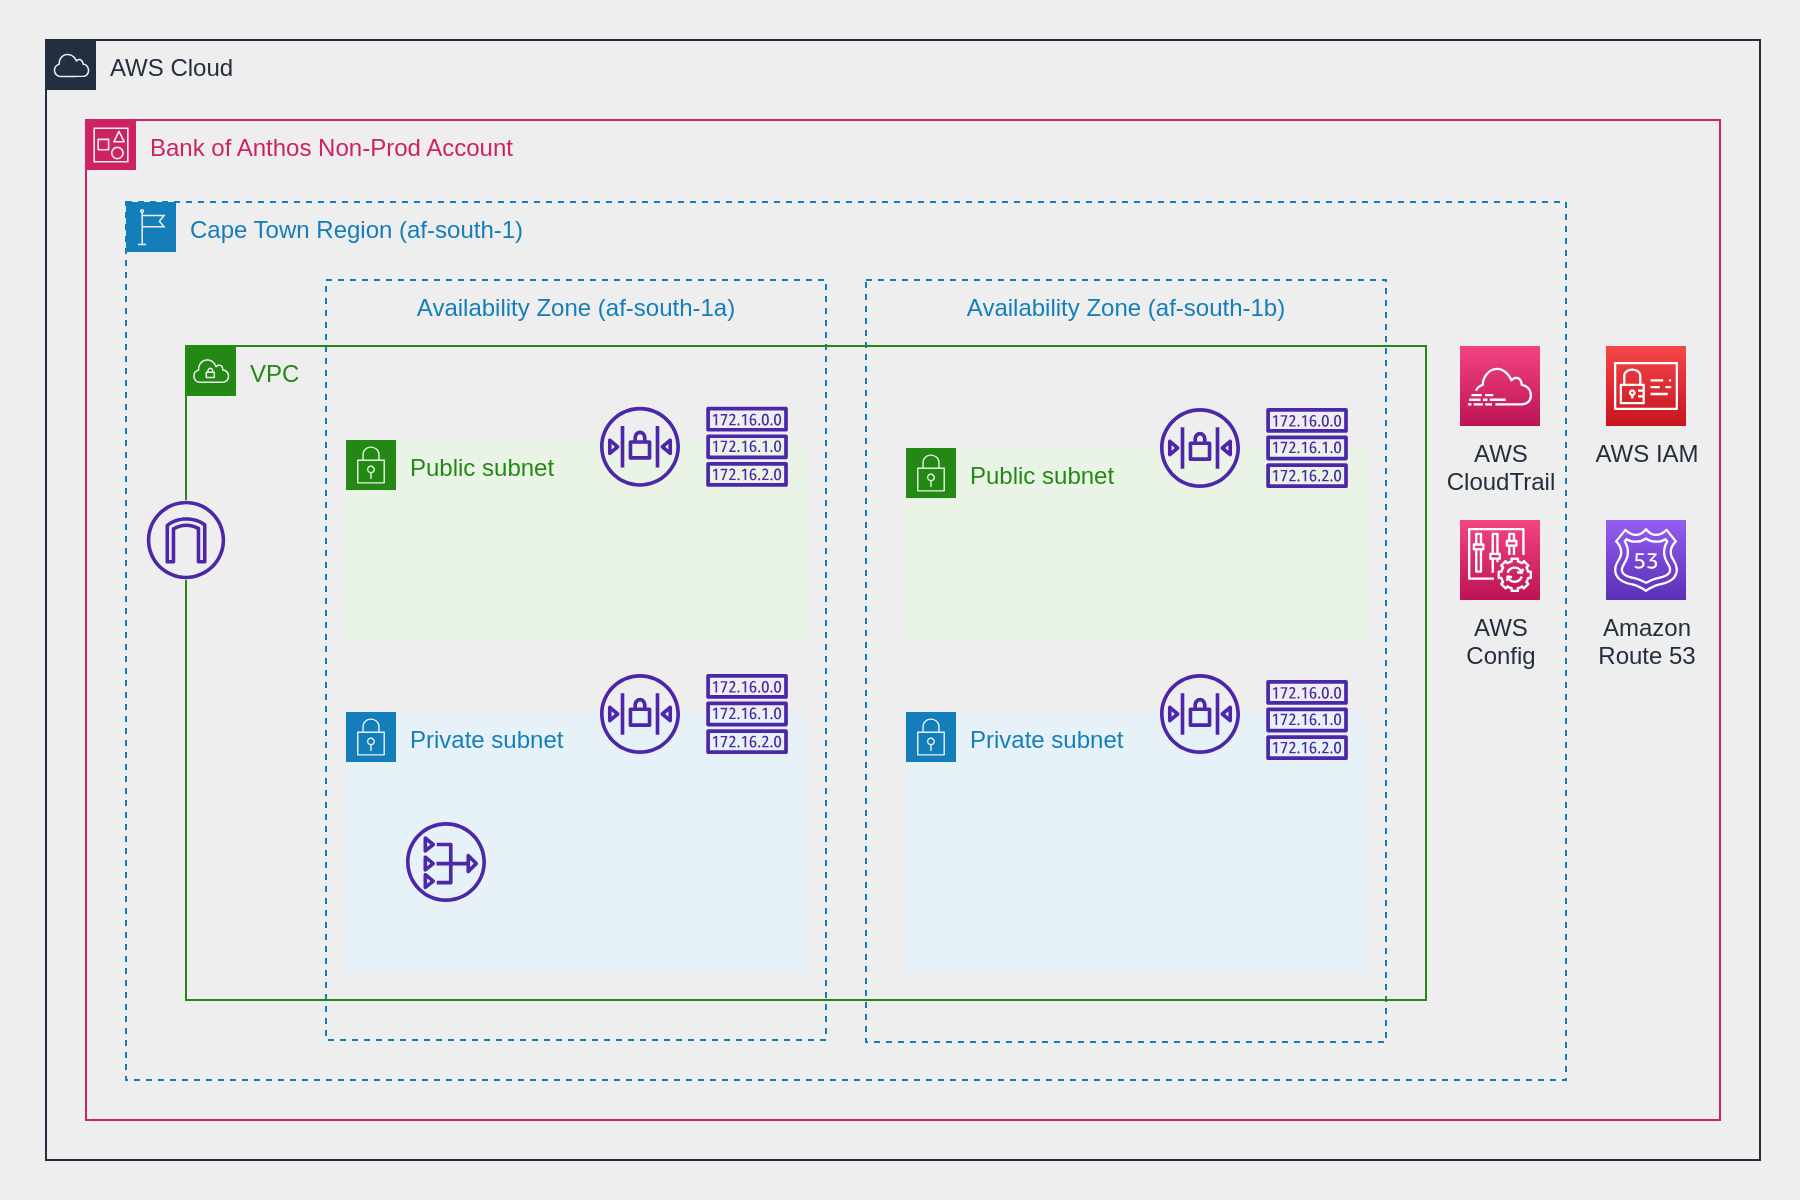 <mxfile version="21.6.1" type="device" pages="3">
  <diagram name="Non-Prod Account" id="fZ3O5TcHnlAwwQ4lPfDV">
    <mxGraphModel dx="1242" dy="907" grid="1" gridSize="10" guides="1" tooltips="1" connect="1" arrows="1" fold="1" page="1" pageScale="1" pageWidth="1169" pageHeight="827" math="0" shadow="0">
      <root>
        <mxCell id="jB_OIV57lLYhLhtx5jh7-0" />
        <mxCell id="jB_OIV57lLYhLhtx5jh7-1" parent="jB_OIV57lLYhLhtx5jh7-0" />
        <mxCell id="kC3iKhBVys4t_c_LGfjj-39" value="" style="rounded=0;whiteSpace=wrap;html=1;strokeColor=none;fillColor=#EEEEEE;" parent="jB_OIV57lLYhLhtx5jh7-1" vertex="1">
          <mxGeometry x="20" y="20" width="900" height="600" as="geometry" />
        </mxCell>
        <mxCell id="THXiZHAvxOuUTFz_5GnQ-21" value="AWS Cloud" style="points=[[0,0],[0.25,0],[0.5,0],[0.75,0],[1,0],[1,0.25],[1,0.5],[1,0.75],[1,1],[0.75,1],[0.5,1],[0.25,1],[0,1],[0,0.75],[0,0.5],[0,0.25]];outlineConnect=0;gradientColor=none;html=1;whiteSpace=wrap;fontSize=12;fontStyle=0;shape=mxgraph.aws4.group;grIcon=mxgraph.aws4.group_aws_cloud;strokeColor=#232F3E;fillColor=none;verticalAlign=top;align=left;spacingLeft=30;fontColor=#232F3E;dashed=0;movable=1;resizable=1;rotatable=1;deletable=1;editable=1;locked=0;connectable=1;" parent="jB_OIV57lLYhLhtx5jh7-1" vertex="1">
          <mxGeometry x="43" y="40" width="857" height="560" as="geometry" />
        </mxCell>
        <mxCell id="kC3iKhBVys4t_c_LGfjj-5" value="Availability Zone (af-south-1a)" style="fillColor=none;strokeColor=#147EBA;dashed=1;verticalAlign=top;fontStyle=0;fontColor=#147EBA;whiteSpace=wrap;html=1;" parent="jB_OIV57lLYhLhtx5jh7-1" vertex="1">
          <mxGeometry x="183" y="160" width="250" height="380" as="geometry" />
        </mxCell>
        <mxCell id="bnTx9KC4vsO1G7e-DuIT-2" value="Bank of Anthos Non-Prod Account" style="points=[[0,0],[0.25,0],[0.5,0],[0.75,0],[1,0],[1,0.25],[1,0.5],[1,0.75],[1,1],[0.75,1],[0.5,1],[0.25,1],[0,1],[0,0.75],[0,0.5],[0,0.25]];outlineConnect=0;gradientColor=none;html=1;whiteSpace=wrap;fontSize=12;fontStyle=0;container=1;pointerEvents=0;collapsible=0;recursiveResize=0;shape=mxgraph.aws4.group;grIcon=mxgraph.aws4.group_account;strokeColor=#CD2264;fillColor=none;verticalAlign=top;align=left;spacingLeft=30;fontColor=#CD2264;dashed=0;" parent="jB_OIV57lLYhLhtx5jh7-1" vertex="1">
          <mxGeometry x="63" y="80" width="817" height="500" as="geometry" />
        </mxCell>
        <mxCell id="kC3iKhBVys4t_c_LGfjj-0" value="Cape Town Region (af-south-1)" style="points=[[0,0],[0.25,0],[0.5,0],[0.75,0],[1,0],[1,0.25],[1,0.5],[1,0.75],[1,1],[0.75,1],[0.5,1],[0.25,1],[0,1],[0,0.75],[0,0.5],[0,0.25]];outlineConnect=0;gradientColor=none;html=1;whiteSpace=wrap;fontSize=12;fontStyle=0;container=1;pointerEvents=0;collapsible=0;recursiveResize=0;shape=mxgraph.aws4.group;grIcon=mxgraph.aws4.group_region;strokeColor=#147EBA;fillColor=none;verticalAlign=top;align=left;spacingLeft=30;fontColor=#147EBA;dashed=1;" parent="bnTx9KC4vsO1G7e-DuIT-2" vertex="1">
          <mxGeometry x="20" y="41" width="720" height="439" as="geometry" />
        </mxCell>
        <mxCell id="kC3iKhBVys4t_c_LGfjj-7" value="Availability Zone (af-south-1b)" style="fillColor=none;strokeColor=#147EBA;dashed=1;verticalAlign=top;fontStyle=0;fontColor=#147EBA;whiteSpace=wrap;html=1;" parent="kC3iKhBVys4t_c_LGfjj-0" vertex="1">
          <mxGeometry x="370" y="39" width="260" height="381" as="geometry" />
        </mxCell>
        <mxCell id="kC3iKhBVys4t_c_LGfjj-15" value="Public subnet" style="points=[[0,0],[0.25,0],[0.5,0],[0.75,0],[1,0],[1,0.25],[1,0.5],[1,0.75],[1,1],[0.75,1],[0.5,1],[0.25,1],[0,1],[0,0.75],[0,0.5],[0,0.25]];outlineConnect=0;gradientColor=none;html=1;whiteSpace=wrap;fontSize=12;fontStyle=0;container=1;pointerEvents=0;collapsible=0;recursiveResize=0;shape=mxgraph.aws4.group;grIcon=mxgraph.aws4.group_security_group;grStroke=0;strokeColor=#248814;fillColor=#E9F3E6;verticalAlign=top;align=left;spacingLeft=30;fontColor=#248814;dashed=0;" parent="kC3iKhBVys4t_c_LGfjj-0" vertex="1">
          <mxGeometry x="390" y="123" width="230" height="97" as="geometry" />
        </mxCell>
        <mxCell id="kC3iKhBVys4t_c_LGfjj-22" value="Private subnet" style="points=[[0,0],[0.25,0],[0.5,0],[0.75,0],[1,0],[1,0.25],[1,0.5],[1,0.75],[1,1],[0.75,1],[0.5,1],[0.25,1],[0,1],[0,0.75],[0,0.5],[0,0.25]];outlineConnect=0;gradientColor=none;html=1;whiteSpace=wrap;fontSize=12;fontStyle=0;container=1;pointerEvents=0;collapsible=0;recursiveResize=0;shape=mxgraph.aws4.group;grIcon=mxgraph.aws4.group_security_group;grStroke=0;strokeColor=#147EBA;fillColor=#E6F2F8;verticalAlign=top;align=left;spacingLeft=30;fontColor=#147EBA;dashed=0;" parent="kC3iKhBVys4t_c_LGfjj-0" vertex="1">
          <mxGeometry x="390" y="255" width="230" height="130" as="geometry" />
        </mxCell>
        <mxCell id="kC3iKhBVys4t_c_LGfjj-34" value="" style="sketch=0;outlineConnect=0;fontColor=#232F3E;gradientColor=none;fillColor=#4D27AA;strokeColor=none;dashed=0;verticalLabelPosition=bottom;verticalAlign=top;align=center;html=1;fontSize=12;fontStyle=0;aspect=fixed;pointerEvents=1;shape=mxgraph.aws4.route_table;" parent="kC3iKhBVys4t_c_LGfjj-0" vertex="1">
          <mxGeometry x="570" y="239" width="41.05" height="40" as="geometry" />
        </mxCell>
        <mxCell id="kC3iKhBVys4t_c_LGfjj-35" value="" style="sketch=0;outlineConnect=0;fontColor=#232F3E;gradientColor=none;fillColor=#4D27AA;strokeColor=none;dashed=0;verticalLabelPosition=bottom;verticalAlign=top;align=center;html=1;fontSize=12;fontStyle=0;aspect=fixed;pointerEvents=1;shape=mxgraph.aws4.route_table;" parent="kC3iKhBVys4t_c_LGfjj-0" vertex="1">
          <mxGeometry x="570" y="103" width="41.05" height="40" as="geometry" />
        </mxCell>
        <mxCell id="kC3iKhBVys4t_c_LGfjj-44" value="" style="sketch=0;outlineConnect=0;fontColor=#232F3E;gradientColor=none;fillColor=#4D27AA;strokeColor=none;dashed=0;verticalLabelPosition=bottom;verticalAlign=top;align=center;html=1;fontSize=12;fontStyle=0;aspect=fixed;pointerEvents=1;shape=mxgraph.aws4.network_access_control_list;" parent="kC3iKhBVys4t_c_LGfjj-0" vertex="1">
          <mxGeometry x="517" y="103" width="40" height="40" as="geometry" />
        </mxCell>
        <mxCell id="kC3iKhBVys4t_c_LGfjj-49" value="AWS&lt;br&gt;Config" style="sketch=0;points=[[0,0,0],[0.25,0,0],[0.5,0,0],[0.75,0,0],[1,0,0],[0,1,0],[0.25,1,0],[0.5,1,0],[0.75,1,0],[1,1,0],[0,0.25,0],[0,0.5,0],[0,0.75,0],[1,0.25,0],[1,0.5,0],[1,0.75,0]];points=[[0,0,0],[0.25,0,0],[0.5,0,0],[0.75,0,0],[1,0,0],[0,1,0],[0.25,1,0],[0.5,1,0],[0.75,1,0],[1,1,0],[0,0.25,0],[0,0.5,0],[0,0.75,0],[1,0.25,0],[1,0.5,0],[1,0.75,0]];outlineConnect=0;fontColor=#232F3E;gradientColor=#F34482;gradientDirection=north;fillColor=#BC1356;strokeColor=#ffffff;dashed=0;verticalLabelPosition=bottom;verticalAlign=top;align=center;html=1;fontSize=12;fontStyle=0;aspect=fixed;shape=mxgraph.aws4.resourceIcon;resIcon=mxgraph.aws4.config;" parent="kC3iKhBVys4t_c_LGfjj-0" vertex="1">
          <mxGeometry x="667" y="159" width="40" height="40" as="geometry" />
        </mxCell>
        <mxCell id="aaXSWKeGeJtINIliOon--0" value="Amazon&lt;br&gt;Route 53" style="sketch=0;points=[[0,0,0],[0.25,0,0],[0.5,0,0],[0.75,0,0],[1,0,0],[0,1,0],[0.25,1,0],[0.5,1,0],[0.75,1,0],[1,1,0],[0,0.25,0],[0,0.5,0],[0,0.75,0],[1,0.25,0],[1,0.5,0],[1,0.75,0]];outlineConnect=0;fontColor=#232F3E;gradientColor=#945DF2;gradientDirection=north;fillColor=#5A30B5;strokeColor=#ffffff;dashed=0;verticalLabelPosition=bottom;verticalAlign=top;align=center;html=1;fontSize=12;fontStyle=0;aspect=fixed;shape=mxgraph.aws4.resourceIcon;resIcon=mxgraph.aws4.route_53;" parent="bnTx9KC4vsO1G7e-DuIT-2" vertex="1">
          <mxGeometry x="760" y="200" width="40" height="40" as="geometry" />
        </mxCell>
        <mxCell id="kC3iKhBVys4t_c_LGfjj-8" value="Public subnet" style="points=[[0,0],[0.25,0],[0.5,0],[0.75,0],[1,0],[1,0.25],[1,0.5],[1,0.75],[1,1],[0.75,1],[0.5,1],[0.25,1],[0,1],[0,0.75],[0,0.5],[0,0.25]];outlineConnect=0;gradientColor=none;html=1;whiteSpace=wrap;fontSize=12;fontStyle=0;container=1;pointerEvents=0;collapsible=0;recursiveResize=0;shape=mxgraph.aws4.group;grIcon=mxgraph.aws4.group_security_group;grStroke=0;strokeColor=#248814;fillColor=#E9F3E6;verticalAlign=top;align=left;spacingLeft=30;fontColor=#248814;dashed=0;" parent="jB_OIV57lLYhLhtx5jh7-1" vertex="1">
          <mxGeometry x="193" y="240" width="230" height="100" as="geometry" />
        </mxCell>
        <mxCell id="kC3iKhBVys4t_c_LGfjj-9" value="Private subnet" style="points=[[0,0],[0.25,0],[0.5,0],[0.75,0],[1,0],[1,0.25],[1,0.5],[1,0.75],[1,1],[0.75,1],[0.5,1],[0.25,1],[0,1],[0,0.75],[0,0.5],[0,0.25]];outlineConnect=0;gradientColor=none;html=1;whiteSpace=wrap;fontSize=12;fontStyle=0;container=1;pointerEvents=0;collapsible=0;recursiveResize=0;shape=mxgraph.aws4.group;grIcon=mxgraph.aws4.group_security_group;grStroke=0;strokeColor=#147EBA;fillColor=#E6F2F8;verticalAlign=top;align=left;spacingLeft=30;fontColor=#147EBA;dashed=0;" parent="jB_OIV57lLYhLhtx5jh7-1" vertex="1">
          <mxGeometry x="193" y="376" width="230" height="130" as="geometry" />
        </mxCell>
        <mxCell id="kC3iKhBVys4t_c_LGfjj-33" value="" style="sketch=0;outlineConnect=0;fontColor=#232F3E;gradientColor=none;fillColor=#4D27AA;strokeColor=none;dashed=0;verticalLabelPosition=bottom;verticalAlign=top;align=center;html=1;fontSize=12;fontStyle=0;aspect=fixed;pointerEvents=1;shape=mxgraph.aws4.route_table;" parent="kC3iKhBVys4t_c_LGfjj-9" vertex="1">
          <mxGeometry x="180" y="-19" width="41.05" height="40" as="geometry" />
        </mxCell>
        <mxCell id="kC3iKhBVys4t_c_LGfjj-30" value="" style="sketch=0;outlineConnect=0;fontColor=#232F3E;gradientColor=none;fillColor=#4D27AA;strokeColor=none;dashed=0;verticalLabelPosition=bottom;verticalAlign=top;align=center;html=1;fontSize=12;fontStyle=0;aspect=fixed;pointerEvents=1;shape=mxgraph.aws4.route_table;" parent="jB_OIV57lLYhLhtx5jh7-1" vertex="1">
          <mxGeometry x="373" y="223.4" width="41.05" height="40" as="geometry" />
        </mxCell>
        <mxCell id="bnTx9KC4vsO1G7e-DuIT-1" value="&lt;font color=&quot;#248814&quot;&gt;VPC&lt;/font&gt;" style="points=[[0,0],[0.25,0],[0.5,0],[0.75,0],[1,0],[1,0.25],[1,0.5],[1,0.75],[1,1],[0.75,1],[0.5,1],[0.25,1],[0,1],[0,0.75],[0,0.5],[0,0.25]];outlineConnect=0;gradientColor=none;html=1;whiteSpace=wrap;fontSize=12;fontStyle=0;container=0;pointerEvents=0;collapsible=0;recursiveResize=0;shape=mxgraph.aws4.group;grIcon=mxgraph.aws4.group_vpc;strokeColor=#248814;fillColor=none;verticalAlign=top;align=left;spacingLeft=30;fontColor=#AAB7B8;dashed=0;" parent="jB_OIV57lLYhLhtx5jh7-1" vertex="1">
          <mxGeometry x="113" y="193" width="620" height="327" as="geometry" />
        </mxCell>
        <mxCell id="kC3iKhBVys4t_c_LGfjj-37" value="" style="rounded=0;whiteSpace=wrap;html=1;strokeColor=none;fillColor=#EEEEEE;" parent="jB_OIV57lLYhLhtx5jh7-1" vertex="1">
          <mxGeometry x="93.0" y="270" width="40" height="40" as="geometry" />
        </mxCell>
        <mxCell id="kC3iKhBVys4t_c_LGfjj-31" value="" style="sketch=0;outlineConnect=0;fontColor=#232F3E;gradientColor=none;fillColor=#4D27AA;strokeColor=none;dashed=0;verticalLabelPosition=bottom;verticalAlign=top;align=center;html=1;fontSize=12;fontStyle=0;aspect=fixed;pointerEvents=1;shape=mxgraph.aws4.nat_gateway;" parent="jB_OIV57lLYhLhtx5jh7-1" vertex="1">
          <mxGeometry x="223" y="431" width="40" height="40" as="geometry" />
        </mxCell>
        <mxCell id="bnTx9KC4vsO1G7e-DuIT-0" value="" style="outlineConnect=0;fontColor=#232F3E;gradientColor=none;fillColor=#4D27AA;strokeColor=none;dashed=0;verticalLabelPosition=bottom;verticalAlign=top;align=center;html=1;fontSize=12;fontStyle=0;aspect=fixed;pointerEvents=1;shape=mxgraph.aws4.internet_gateway;labelBackgroundColor=#eeeeee;whiteSpace=wrap;shadow=0;" parent="jB_OIV57lLYhLhtx5jh7-1" vertex="1">
          <mxGeometry x="93.395" y="270.395" width="39.21" height="39.21" as="geometry" />
        </mxCell>
        <mxCell id="kC3iKhBVys4t_c_LGfjj-42" value="" style="sketch=0;outlineConnect=0;fontColor=#232F3E;gradientColor=none;fillColor=#4D27AA;strokeColor=none;dashed=0;verticalLabelPosition=bottom;verticalAlign=top;align=center;html=1;fontSize=12;fontStyle=0;aspect=fixed;pointerEvents=1;shape=mxgraph.aws4.network_access_control_list;" parent="jB_OIV57lLYhLhtx5jh7-1" vertex="1">
          <mxGeometry x="320" y="357" width="40" height="40" as="geometry" />
        </mxCell>
        <mxCell id="kC3iKhBVys4t_c_LGfjj-43" value="" style="sketch=0;outlineConnect=0;fontColor=#232F3E;gradientColor=none;fillColor=#4D27AA;strokeColor=none;dashed=0;verticalLabelPosition=bottom;verticalAlign=top;align=center;html=1;fontSize=12;fontStyle=0;aspect=fixed;pointerEvents=1;shape=mxgraph.aws4.network_access_control_list;" parent="jB_OIV57lLYhLhtx5jh7-1" vertex="1">
          <mxGeometry x="320" y="223.4" width="40" height="40" as="geometry" />
        </mxCell>
        <mxCell id="kC3iKhBVys4t_c_LGfjj-45" value="" style="sketch=0;outlineConnect=0;fontColor=#232F3E;gradientColor=none;fillColor=#4D27AA;strokeColor=none;dashed=0;verticalLabelPosition=bottom;verticalAlign=top;align=center;html=1;fontSize=12;fontStyle=0;aspect=fixed;pointerEvents=1;shape=mxgraph.aws4.network_access_control_list;" parent="jB_OIV57lLYhLhtx5jh7-1" vertex="1">
          <mxGeometry x="600" y="357" width="40" height="40" as="geometry" />
        </mxCell>
        <mxCell id="kC3iKhBVys4t_c_LGfjj-46" value="AWS&lt;br&gt;CloudTrail" style="sketch=0;points=[[0,0,0],[0.25,0,0],[0.5,0,0],[0.75,0,0],[1,0,0],[0,1,0],[0.25,1,0],[0.5,1,0],[0.75,1,0],[1,1,0],[0,0.25,0],[0,0.5,0],[0,0.75,0],[1,0.25,0],[1,0.5,0],[1,0.75,0]];points=[[0,0,0],[0.25,0,0],[0.5,0,0],[0.75,0,0],[1,0,0],[0,1,0],[0.25,1,0],[0.5,1,0],[0.75,1,0],[1,1,0],[0,0.25,0],[0,0.5,0],[0,0.75,0],[1,0.25,0],[1,0.5,0],[1,0.75,0]];outlineConnect=0;fontColor=#232F3E;gradientColor=#F34482;gradientDirection=north;fillColor=#BC1356;strokeColor=#ffffff;dashed=0;verticalLabelPosition=bottom;verticalAlign=top;align=center;html=1;fontSize=12;fontStyle=0;aspect=fixed;shape=mxgraph.aws4.resourceIcon;resIcon=mxgraph.aws4.cloudtrail;" parent="jB_OIV57lLYhLhtx5jh7-1" vertex="1">
          <mxGeometry x="750" y="193" width="40" height="40" as="geometry" />
        </mxCell>
        <mxCell id="kC3iKhBVys4t_c_LGfjj-51" value="AWS IAM" style="sketch=0;points=[[0,0,0],[0.25,0,0],[0.5,0,0],[0.75,0,0],[1,0,0],[0,1,0],[0.25,1,0],[0.5,1,0],[0.75,1,0],[1,1,0],[0,0.25,0],[0,0.5,0],[0,0.75,0],[1,0.25,0],[1,0.5,0],[1,0.75,0]];outlineConnect=0;fontColor=#232F3E;gradientColor=#F54749;gradientDirection=north;fillColor=#C7131F;strokeColor=#ffffff;dashed=0;verticalLabelPosition=bottom;verticalAlign=top;align=center;html=1;fontSize=12;fontStyle=0;aspect=fixed;shape=mxgraph.aws4.resourceIcon;resIcon=mxgraph.aws4.identity_and_access_management;" parent="jB_OIV57lLYhLhtx5jh7-1" vertex="1">
          <mxGeometry x="823" y="193" width="40" height="40" as="geometry" />
        </mxCell>
      </root>
    </mxGraphModel>
  </diagram>
  <diagram name="Logical Architecture v1" id="wb7CGDYiLUqU7Qwtef5K">
    <mxGraphModel dx="1242" dy="907" grid="1" gridSize="10" guides="1" tooltips="1" connect="1" arrows="1" fold="1" page="1" pageScale="1" pageWidth="1169" pageHeight="827" math="0" shadow="0">
      <root>
        <mxCell id="V0huOiOaGOWiYCpEOfnH-0" />
        <mxCell id="V0huOiOaGOWiYCpEOfnH-1" parent="V0huOiOaGOWiYCpEOfnH-0" />
        <mxCell id="V0huOiOaGOWiYCpEOfnH-2" value="" style="rounded=0;whiteSpace=wrap;html=1;strokeColor=none;fillColor=#EEEEEE;" parent="V0huOiOaGOWiYCpEOfnH-1" vertex="1">
          <mxGeometry x="10" y="20" width="990" height="860" as="geometry" />
        </mxCell>
        <mxCell id="V0huOiOaGOWiYCpEOfnH-3" value="AWS Cloud" style="points=[[0,0],[0.25,0],[0.5,0],[0.75,0],[1,0],[1,0.25],[1,0.5],[1,0.75],[1,1],[0.75,1],[0.5,1],[0.25,1],[0,1],[0,0.75],[0,0.5],[0,0.25]];outlineConnect=0;gradientColor=none;html=1;whiteSpace=wrap;fontSize=12;fontStyle=0;shape=mxgraph.aws4.group;grIcon=mxgraph.aws4.group_aws_cloud;strokeColor=#232F3E;fillColor=none;verticalAlign=top;align=left;spacingLeft=30;fontColor=#232F3E;dashed=0;movable=1;resizable=1;rotatable=1;deletable=1;editable=1;locked=0;connectable=1;" parent="V0huOiOaGOWiYCpEOfnH-1" vertex="1">
          <mxGeometry x="93" y="40" width="887" height="820" as="geometry" />
        </mxCell>
        <mxCell id="V0huOiOaGOWiYCpEOfnH-6" value="Cape Town Region (af-south-1)" style="points=[[0,0],[0.25,0],[0.5,0],[0.75,0],[1,0],[1,0.25],[1,0.5],[1,0.75],[1,1],[0.75,1],[0.5,1],[0.25,1],[0,1],[0,0.75],[0,0.5],[0,0.25]];outlineConnect=0;gradientColor=none;html=1;whiteSpace=wrap;fontSize=12;fontStyle=0;container=1;pointerEvents=0;collapsible=0;recursiveResize=0;shape=mxgraph.aws4.group;grIcon=mxgraph.aws4.group_region;strokeColor=#147EBA;fillColor=none;verticalAlign=top;align=left;spacingLeft=30;fontColor=#147EBA;dashed=1;movable=1;resizable=1;rotatable=1;deletable=1;editable=1;locked=0;connectable=1;" parent="V0huOiOaGOWiYCpEOfnH-1" vertex="1">
          <mxGeometry x="190" y="121" width="753" height="699" as="geometry" />
        </mxCell>
        <mxCell id="V0huOiOaGOWiYCpEOfnH-7" value="Availability Zone (af-south-1b)" style="fillColor=none;strokeColor=#147EBA;dashed=1;verticalAlign=top;fontStyle=0;fontColor=#147EBA;whiteSpace=wrap;html=1;movable=1;resizable=1;rotatable=1;deletable=1;editable=1;locked=0;connectable=1;" parent="V0huOiOaGOWiYCpEOfnH-6" vertex="1">
          <mxGeometry x="400" y="39" width="240" height="631" as="geometry" />
        </mxCell>
        <mxCell id="V0huOiOaGOWiYCpEOfnH-4" value="Availability Zone (af-south-1a)" style="fillColor=none;strokeColor=#147EBA;dashed=1;verticalAlign=top;fontStyle=0;fontColor=#147EBA;whiteSpace=wrap;html=1;movable=1;resizable=1;rotatable=1;deletable=1;editable=1;locked=0;connectable=1;" parent="V0huOiOaGOWiYCpEOfnH-1" vertex="1">
          <mxGeometry x="300" y="160" width="270" height="630" as="geometry" />
        </mxCell>
        <mxCell id="V0huOiOaGOWiYCpEOfnH-5" value="Bank of Anthos Non-Prod Account" style="points=[[0,0],[0.25,0],[0.5,0],[0.75,0],[1,0],[1,0.25],[1,0.5],[1,0.75],[1,1],[0.75,1],[0.5,1],[0.25,1],[0,1],[0,0.75],[0,0.5],[0,0.25]];outlineConnect=0;gradientColor=none;html=1;whiteSpace=wrap;fontSize=12;fontStyle=0;container=0;pointerEvents=0;collapsible=0;recursiveResize=0;shape=mxgraph.aws4.group;grIcon=mxgraph.aws4.group_account;strokeColor=#CD2264;fillColor=none;verticalAlign=top;align=left;spacingLeft=30;fontColor=#CD2264;dashed=0;movable=1;resizable=1;rotatable=1;deletable=1;editable=1;locked=0;connectable=1;" parent="V0huOiOaGOWiYCpEOfnH-1" vertex="1">
          <mxGeometry x="113" y="80" width="847" height="760" as="geometry" />
        </mxCell>
        <mxCell id="V0huOiOaGOWiYCpEOfnH-19" value="&lt;font color=&quot;#248814&quot;&gt;VPC&lt;/font&gt;" style="points=[[0,0],[0.25,0],[0.5,0],[0.75,0],[1,0],[1,0.25],[1,0.5],[1,0.75],[1,1],[0.75,1],[0.5,1],[0.25,1],[0,1],[0,0.75],[0,0.5],[0,0.25]];outlineConnect=0;gradientColor=none;html=1;whiteSpace=wrap;fontSize=12;fontStyle=0;container=0;pointerEvents=0;collapsible=0;recursiveResize=0;shape=mxgraph.aws4.group;grIcon=mxgraph.aws4.group_vpc;strokeColor=#248814;fillColor=none;verticalAlign=top;align=left;spacingLeft=30;fontColor=#AAB7B8;dashed=0;movable=1;resizable=1;rotatable=1;deletable=1;editable=1;locked=0;connectable=1;" parent="V0huOiOaGOWiYCpEOfnH-1" vertex="1">
          <mxGeometry x="230" y="193" width="620" height="577" as="geometry" />
        </mxCell>
        <mxCell id="V0huOiOaGOWiYCpEOfnH-20" value="" style="rounded=0;whiteSpace=wrap;html=1;strokeColor=none;fillColor=#EEEEEE;movable=1;resizable=1;rotatable=1;deletable=1;editable=1;locked=0;connectable=1;" parent="V0huOiOaGOWiYCpEOfnH-1" vertex="1">
          <mxGeometry x="210.0" y="270" width="40" height="40" as="geometry" />
        </mxCell>
        <mxCell id="V0huOiOaGOWiYCpEOfnH-22" value="" style="outlineConnect=0;fontColor=#232F3E;gradientColor=none;fillColor=#4D27AA;strokeColor=none;dashed=0;verticalLabelPosition=bottom;verticalAlign=top;align=center;html=1;fontSize=12;fontStyle=0;aspect=fixed;pointerEvents=1;shape=mxgraph.aws4.internet_gateway;labelBackgroundColor=#eeeeee;whiteSpace=wrap;shadow=0;movable=1;resizable=1;rotatable=1;deletable=1;editable=1;locked=0;connectable=1;" parent="V0huOiOaGOWiYCpEOfnH-1" vertex="1">
          <mxGeometry x="209.995" y="269.605" width="39.21" height="39.21" as="geometry" />
        </mxCell>
        <mxCell id="V0huOiOaGOWiYCpEOfnH-26" value="AWS&lt;br&gt;CloudTrail" style="sketch=0;points=[[0,0,0],[0.25,0,0],[0.5,0,0],[0.75,0,0],[1,0,0],[0,1,0],[0.25,1,0],[0.5,1,0],[0.75,1,0],[1,1,0],[0,0.25,0],[0,0.5,0],[0,0.75,0],[1,0.25,0],[1,0.5,0],[1,0.75,0]];points=[[0,0,0],[0.25,0,0],[0.5,0,0],[0.75,0,0],[1,0,0],[0,1,0],[0.25,1,0],[0.5,1,0],[0.75,1,0],[1,1,0],[0,0.25,0],[0,0.5,0],[0,0.75,0],[1,0.25,0],[1,0.5,0],[1,0.75,0]];outlineConnect=0;fontColor=#232F3E;gradientColor=#F34482;gradientDirection=north;fillColor=#BC1356;strokeColor=#ffffff;dashed=0;verticalLabelPosition=bottom;verticalAlign=top;align=center;html=1;fontSize=12;fontStyle=0;aspect=fixed;shape=mxgraph.aws4.resourceIcon;resIcon=mxgraph.aws4.cloudtrail;movable=1;resizable=1;rotatable=1;deletable=1;editable=1;locked=0;connectable=1;" parent="V0huOiOaGOWiYCpEOfnH-1" vertex="1">
          <mxGeometry x="876" y="432" width="40" height="40" as="geometry" />
        </mxCell>
        <mxCell id="V0huOiOaGOWiYCpEOfnH-27" value="AWS IAM" style="sketch=0;points=[[0,0,0],[0.25,0,0],[0.5,0,0],[0.75,0,0],[1,0,0],[0,1,0],[0.25,1,0],[0.5,1,0],[0.75,1,0],[1,1,0],[0,0.25,0],[0,0.5,0],[0,0.75,0],[1,0.25,0],[1,0.5,0],[1,0.75,0]];outlineConnect=0;fontColor=#232F3E;gradientColor=#F54749;gradientDirection=north;fillColor=#C7131F;strokeColor=#ffffff;dashed=0;verticalLabelPosition=bottom;verticalAlign=top;align=center;html=1;fontSize=12;fontStyle=0;aspect=fixed;shape=mxgraph.aws4.resourceIcon;resIcon=mxgraph.aws4.identity_and_access_management;movable=1;resizable=1;rotatable=1;deletable=1;editable=1;locked=0;connectable=1;" parent="V0huOiOaGOWiYCpEOfnH-1" vertex="1">
          <mxGeometry x="130" y="482.5" width="40" height="40" as="geometry" />
        </mxCell>
        <mxCell id="V0huOiOaGOWiYCpEOfnH-15" value="Public subnet" style="points=[[0,0],[0.25,0],[0.5,0],[0.75,0],[1,0],[1,0.25],[1,0.5],[1,0.75],[1,1],[0.75,1],[0.5,1],[0.25,1],[0,1],[0,0.75],[0,0.5],[0,0.25]];outlineConnect=0;gradientColor=none;html=1;whiteSpace=wrap;fontSize=12;fontStyle=0;container=1;pointerEvents=0;collapsible=0;recursiveResize=0;shape=mxgraph.aws4.group;grIcon=mxgraph.aws4.group_security_group;grStroke=0;strokeColor=#248814;fillColor=#E9F3E6;verticalAlign=top;align=left;spacingLeft=30;fontColor=#248814;dashed=0;" parent="V0huOiOaGOWiYCpEOfnH-1" vertex="1">
          <mxGeometry x="315" y="233" width="505" height="386" as="geometry" />
        </mxCell>
        <mxCell id="O21Rejm_Qlr96j799ltT-1" value="" style="rounded=0;whiteSpace=wrap;html=1;dashed=1;strokeColor=#D86613;fillColor=none;container=0;" parent="V0huOiOaGOWiYCpEOfnH-15" vertex="1">
          <mxGeometry x="10" y="96" width="483" height="260" as="geometry" />
        </mxCell>
        <mxCell id="O21Rejm_Qlr96j799ltT-5" value="Frontend" style="sketch=0;outlineConnect=0;fontColor=#232F3E;gradientColor=none;fillColor=#D45B07;strokeColor=none;dashed=0;verticalLabelPosition=bottom;verticalAlign=top;align=center;html=1;fontSize=12;fontStyle=0;aspect=fixed;pointerEvents=1;shape=mxgraph.aws4.ecs_service;" parent="V0huOiOaGOWiYCpEOfnH-15" vertex="1">
          <mxGeometry x="197.0" y="151.615" width="40" height="49.23" as="geometry" />
        </mxCell>
        <mxCell id="O21Rejm_Qlr96j799ltT-6" value="User&lt;br&gt;Service" style="sketch=0;outlineConnect=0;fontColor=#232F3E;gradientColor=none;fillColor=#D45B07;strokeColor=none;dashed=0;verticalLabelPosition=bottom;verticalAlign=top;align=center;html=1;fontSize=12;fontStyle=0;aspect=fixed;pointerEvents=1;shape=mxgraph.aws4.ecs_service;" parent="V0huOiOaGOWiYCpEOfnH-15" vertex="1">
          <mxGeometry x="58.0" y="246" width="40" height="49.23" as="geometry" />
        </mxCell>
        <mxCell id="O21Rejm_Qlr96j799ltT-12" style="edgeStyle=orthogonalEdgeStyle;rounded=0;orthogonalLoop=1;jettySize=auto;html=1;" parent="V0huOiOaGOWiYCpEOfnH-15" source="O21Rejm_Qlr96j799ltT-5" target="O21Rejm_Qlr96j799ltT-6" edge="1">
          <mxGeometry relative="1" as="geometry" />
        </mxCell>
        <mxCell id="O21Rejm_Qlr96j799ltT-9" value="Contacts&lt;br&gt;Service" style="sketch=0;outlineConnect=0;fontColor=#232F3E;gradientColor=none;fillColor=#D45B07;strokeColor=none;dashed=0;verticalLabelPosition=bottom;verticalAlign=top;align=center;html=1;fontSize=12;fontStyle=0;aspect=fixed;pointerEvents=1;shape=mxgraph.aws4.ecs_service;" parent="V0huOiOaGOWiYCpEOfnH-15" vertex="1">
          <mxGeometry x="151.0" y="246" width="40" height="49.23" as="geometry" />
        </mxCell>
        <mxCell id="O21Rejm_Qlr96j799ltT-11" style="edgeStyle=orthogonalEdgeStyle;rounded=0;orthogonalLoop=1;jettySize=auto;html=1;" parent="V0huOiOaGOWiYCpEOfnH-15" source="O21Rejm_Qlr96j799ltT-5" target="O21Rejm_Qlr96j799ltT-9" edge="1">
          <mxGeometry relative="1" as="geometry" />
        </mxCell>
        <mxCell id="4CApcvQGSwjo_8nD2Rwi-6" style="edgeStyle=orthogonalEdgeStyle;rounded=0;orthogonalLoop=1;jettySize=auto;html=1;" edge="1" parent="V0huOiOaGOWiYCpEOfnH-15" source="O21Rejm_Qlr96j799ltT-13" target="O21Rejm_Qlr96j799ltT-14">
          <mxGeometry relative="1" as="geometry" />
        </mxCell>
        <mxCell id="O21Rejm_Qlr96j799ltT-13" value="Ledger&lt;br&gt;Writer" style="sketch=0;outlineConnect=0;fontColor=#232F3E;gradientColor=none;fillColor=#D45B07;strokeColor=none;dashed=0;verticalLabelPosition=bottom;verticalAlign=top;align=center;html=1;fontSize=12;fontStyle=0;aspect=fixed;pointerEvents=1;shape=mxgraph.aws4.ecs_service;" parent="V0huOiOaGOWiYCpEOfnH-15" vertex="1">
          <mxGeometry x="248.0" y="246" width="40" height="49.23" as="geometry" />
        </mxCell>
        <mxCell id="O21Rejm_Qlr96j799ltT-17" style="edgeStyle=orthogonalEdgeStyle;rounded=0;orthogonalLoop=1;jettySize=auto;html=1;" parent="V0huOiOaGOWiYCpEOfnH-15" source="O21Rejm_Qlr96j799ltT-5" target="O21Rejm_Qlr96j799ltT-13" edge="1">
          <mxGeometry relative="1" as="geometry" />
        </mxCell>
        <mxCell id="O21Rejm_Qlr96j799ltT-14" value="Balance&lt;br&gt;Reader" style="sketch=0;outlineConnect=0;fontColor=#232F3E;gradientColor=none;fillColor=#D45B07;strokeColor=none;dashed=0;verticalLabelPosition=bottom;verticalAlign=top;align=center;html=1;fontSize=12;fontStyle=0;aspect=fixed;pointerEvents=1;shape=mxgraph.aws4.ecs_service;" parent="V0huOiOaGOWiYCpEOfnH-15" vertex="1">
          <mxGeometry x="342.5" y="246" width="40" height="49.23" as="geometry" />
        </mxCell>
        <mxCell id="O21Rejm_Qlr96j799ltT-18" style="edgeStyle=orthogonalEdgeStyle;rounded=0;orthogonalLoop=1;jettySize=auto;html=1;" parent="V0huOiOaGOWiYCpEOfnH-15" source="O21Rejm_Qlr96j799ltT-5" target="O21Rejm_Qlr96j799ltT-14" edge="1">
          <mxGeometry relative="1" as="geometry" />
        </mxCell>
        <mxCell id="O21Rejm_Qlr96j799ltT-15" value="Transaction&lt;br&gt;History" style="sketch=0;outlineConnect=0;fontColor=#232F3E;gradientColor=none;fillColor=#D45B07;strokeColor=none;dashed=0;verticalLabelPosition=bottom;verticalAlign=top;align=center;html=1;fontSize=12;fontStyle=0;aspect=fixed;pointerEvents=1;shape=mxgraph.aws4.ecs_service;" parent="V0huOiOaGOWiYCpEOfnH-15" vertex="1">
          <mxGeometry x="428" y="246" width="40" height="49.23" as="geometry" />
        </mxCell>
        <mxCell id="O21Rejm_Qlr96j799ltT-19" style="edgeStyle=orthogonalEdgeStyle;rounded=0;orthogonalLoop=1;jettySize=auto;html=1;" parent="V0huOiOaGOWiYCpEOfnH-15" source="O21Rejm_Qlr96j799ltT-5" target="O21Rejm_Qlr96j799ltT-15" edge="1">
          <mxGeometry relative="1" as="geometry" />
        </mxCell>
        <mxCell id="O21Rejm_Qlr96j799ltT-2" value="&lt;font color=&quot;#d86613&quot;&gt;&amp;nbsp;ECS Cluster&lt;/font&gt;" style="sketch=0;points=[[0,0,0],[0.25,0,0],[0.5,0,0],[0.75,0,0],[1,0,0],[0,1,0],[0.25,1,0],[0.5,1,0],[0.75,1,0],[1,1,0],[0,0.25,0],[0,0.5,0],[0,0.75,0],[1,0.25,0],[1,0.5,0],[1,0.75,0]];outlineConnect=0;fontColor=#232F3E;gradientColor=#F78E04;gradientDirection=north;fillColor=#D05C17;strokeColor=#ffffff;dashed=0;verticalLabelPosition=middle;verticalAlign=middle;align=left;html=1;fontSize=12;fontStyle=0;aspect=fixed;shape=mxgraph.aws4.resourceIcon;resIcon=mxgraph.aws4.ecs;labelPosition=right;" parent="V0huOiOaGOWiYCpEOfnH-15" vertex="1">
          <mxGeometry x="10.0" y="96" width="40" height="40" as="geometry" />
        </mxCell>
        <mxCell id="O21Rejm_Qlr96j799ltT-3" value="" style="sketch=0;points=[[0,0,0],[0.25,0,0],[0.5,0,0],[0.75,0,0],[1,0,0],[0,1,0],[0.25,1,0],[0.5,1,0],[0.75,1,0],[1,1,0],[0,0.25,0],[0,0.5,0],[0,0.75,0],[1,0.25,0],[1,0.5,0],[1,0.75,0]];outlineConnect=0;fontColor=#232F3E;gradientColor=#F78E04;gradientDirection=north;fillColor=#D05C17;strokeColor=#ffffff;dashed=0;verticalLabelPosition=bottom;verticalAlign=top;align=center;html=1;fontSize=12;fontStyle=0;aspect=fixed;shape=mxgraph.aws4.resourceIcon;resIcon=mxgraph.aws4.fargate;" parent="V0huOiOaGOWiYCpEOfnH-15" vertex="1">
          <mxGeometry x="453.003" y="96" width="40" height="40" as="geometry" />
        </mxCell>
        <mxCell id="O21Rejm_Qlr96j799ltT-24" value="Service&lt;br&gt;Connect" style="sketch=0;outlineConnect=0;fontColor=#232F3E;gradientColor=none;fillColor=#D45B07;strokeColor=none;dashed=0;verticalLabelPosition=bottom;verticalAlign=top;align=center;html=1;fontSize=12;fontStyle=0;aspect=fixed;pointerEvents=1;shape=mxgraph.aws4.ecs_service_connect;" parent="V0huOiOaGOWiYCpEOfnH-15" vertex="1">
          <mxGeometry x="20.36" y="156.23" width="43.64" height="40" as="geometry" />
        </mxCell>
        <mxCell id="YEsI60pB4eimxZ-HpE28-4" style="edgeStyle=orthogonalEdgeStyle;rounded=0;orthogonalLoop=1;jettySize=auto;html=1;" edge="1" parent="V0huOiOaGOWiYCpEOfnH-15" source="O21Rejm_Qlr96j799ltT-28" target="O21Rejm_Qlr96j799ltT-5">
          <mxGeometry relative="1" as="geometry" />
        </mxCell>
        <mxCell id="O21Rejm_Qlr96j799ltT-28" value="" style="sketch=0;outlineConnect=0;fontColor=#232F3E;gradientColor=none;fillColor=#4D27AA;strokeColor=none;dashed=0;verticalLabelPosition=bottom;verticalAlign=top;align=center;html=1;fontSize=12;fontStyle=0;aspect=fixed;pointerEvents=1;shape=mxgraph.aws4.application_load_balancer;" parent="V0huOiOaGOWiYCpEOfnH-15" vertex="1">
          <mxGeometry x="197" y="37" width="40" height="40" as="geometry" />
        </mxCell>
        <mxCell id="KRPkhLtXA-RAHz7_X-yh-3" value="Private subnet" style="points=[[0,0],[0.25,0],[0.5,0],[0.75,0],[1,0],[1,0.25],[1,0.5],[1,0.75],[1,1],[0.75,1],[0.5,1],[0.25,1],[0,1],[0,0.75],[0,0.5],[0,0.25]];outlineConnect=0;gradientColor=none;html=1;whiteSpace=wrap;fontSize=12;fontStyle=0;container=1;pointerEvents=0;collapsible=0;recursiveResize=0;shape=mxgraph.aws4.group;grIcon=mxgraph.aws4.group_security_group;grStroke=0;strokeColor=#147EBA;fillColor=#E6F2F8;verticalAlign=top;align=left;spacingLeft=30;fontColor=#147EBA;dashed=0;" vertex="1" parent="V0huOiOaGOWiYCpEOfnH-1">
          <mxGeometry x="315" y="631" width="505" height="120" as="geometry" />
        </mxCell>
        <mxCell id="rpgRdrB2uH28yYT9ItaO-1" value="Accounts&lt;br&gt;Database" style="sketch=0;outlineConnect=0;fontColor=#232F3E;gradientColor=none;fillColor=#2E27AD;strokeColor=none;dashed=0;verticalLabelPosition=bottom;verticalAlign=top;align=center;html=1;fontSize=12;fontStyle=0;aspect=fixed;pointerEvents=1;shape=mxgraph.aws4.aurora_instance;" vertex="1" parent="KRPkhLtXA-RAHz7_X-yh-3">
          <mxGeometry x="95" y="33" width="40" height="40" as="geometry" />
        </mxCell>
        <mxCell id="rpgRdrB2uH28yYT9ItaO-3" value="Ledger&lt;br&gt;Database" style="sketch=0;outlineConnect=0;fontColor=#232F3E;gradientColor=none;fillColor=#2E27AD;strokeColor=none;dashed=0;verticalLabelPosition=bottom;verticalAlign=top;align=center;html=1;fontSize=12;fontStyle=0;aspect=fixed;pointerEvents=1;shape=mxgraph.aws4.aurora_instance;" vertex="1" parent="KRPkhLtXA-RAHz7_X-yh-3">
          <mxGeometry x="382.5" y="33" width="40" height="40" as="geometry" />
        </mxCell>
        <mxCell id="V0huOiOaGOWiYCpEOfnH-14" value="Amazon&lt;br&gt;Route 53" style="sketch=0;points=[[0,0,0],[0.25,0,0],[0.5,0,0],[0.75,0,0],[1,0,0],[0,1,0],[0.25,1,0],[0.5,1,0],[0.75,1,0],[1,1,0],[0,0.25,0],[0,0.5,0],[0,0.75,0],[1,0.25,0],[1,0.5,0],[1,0.75,0]];outlineConnect=0;fontColor=#232F3E;gradientColor=#945DF2;gradientDirection=north;fillColor=#5A30B5;strokeColor=#ffffff;dashed=0;verticalLabelPosition=bottom;verticalAlign=top;align=center;html=1;fontSize=12;fontStyle=0;aspect=fixed;shape=mxgraph.aws4.resourceIcon;resIcon=mxgraph.aws4.route_53;movable=1;resizable=1;rotatable=1;deletable=1;editable=1;locked=0;connectable=1;" parent="V0huOiOaGOWiYCpEOfnH-1" vertex="1">
          <mxGeometry x="130" y="389.23" width="40" height="40" as="geometry" />
        </mxCell>
        <mxCell id="YEsI60pB4eimxZ-HpE28-2" style="edgeStyle=orthogonalEdgeStyle;rounded=0;orthogonalLoop=1;jettySize=auto;html=1;" edge="1" parent="V0huOiOaGOWiYCpEOfnH-1" source="YEsI60pB4eimxZ-HpE28-0" target="V0huOiOaGOWiYCpEOfnH-14">
          <mxGeometry relative="1" as="geometry" />
        </mxCell>
        <mxCell id="YEsI60pB4eimxZ-HpE28-0" value="AWS&lt;br&gt;Cloud Map" style="sketch=0;points=[[0,0,0],[0.25,0,0],[0.5,0,0],[0.75,0,0],[1,0,0],[0,1,0],[0.25,1,0],[0.5,1,0],[0.75,1,0],[1,1,0],[0,0.25,0],[0,0.5,0],[0,0.75,0],[1,0.25,0],[1,0.5,0],[1,0.75,0]];outlineConnect=0;fontColor=#232F3E;gradientColor=#945DF2;gradientDirection=north;fillColor=#5A30B5;strokeColor=#ffffff;dashed=0;verticalLabelPosition=bottom;verticalAlign=top;align=center;html=1;fontSize=12;fontStyle=0;aspect=fixed;shape=mxgraph.aws4.resourceIcon;resIcon=mxgraph.aws4.cloud_map;" vertex="1" parent="V0huOiOaGOWiYCpEOfnH-1">
          <mxGeometry x="246" y="389.23" width="40" height="40" as="geometry" />
        </mxCell>
        <mxCell id="V0huOiOaGOWiYCpEOfnH-13" value="AWS&lt;br&gt;Config" style="sketch=0;points=[[0,0,0],[0.25,0,0],[0.5,0,0],[0.75,0,0],[1,0,0],[0,1,0],[0.25,1,0],[0.5,1,0],[0.75,1,0],[1,1,0],[0,0.25,0],[0,0.5,0],[0,0.75,0],[1,0.25,0],[1,0.5,0],[1,0.75,0]];points=[[0,0,0],[0.25,0,0],[0.5,0,0],[0.75,0,0],[1,0,0],[0,1,0],[0.25,1,0],[0.5,1,0],[0.75,1,0],[1,1,0],[0,0.25,0],[0,0.5,0],[0,0.75,0],[1,0.25,0],[1,0.5,0],[1,0.75,0]];outlineConnect=0;fontColor=#232F3E;gradientColor=#F34482;gradientDirection=north;fillColor=#BC1356;strokeColor=#ffffff;dashed=0;verticalLabelPosition=bottom;verticalAlign=top;align=center;html=1;fontSize=12;fontStyle=0;aspect=fixed;shape=mxgraph.aws4.resourceIcon;resIcon=mxgraph.aws4.config;movable=1;resizable=1;rotatable=1;deletable=1;editable=1;locked=0;connectable=1;" parent="V0huOiOaGOWiYCpEOfnH-1" vertex="1">
          <mxGeometry x="876" y="522.5" width="40" height="40" as="geometry" />
        </mxCell>
        <mxCell id="O21Rejm_Qlr96j799ltT-30" style="edgeStyle=orthogonalEdgeStyle;rounded=0;orthogonalLoop=1;jettySize=auto;html=1;" parent="V0huOiOaGOWiYCpEOfnH-1" source="V0huOiOaGOWiYCpEOfnH-22" target="O21Rejm_Qlr96j799ltT-28" edge="1">
          <mxGeometry relative="1" as="geometry" />
        </mxCell>
        <mxCell id="YEsI60pB4eimxZ-HpE28-5" style="edgeStyle=orthogonalEdgeStyle;rounded=0;orthogonalLoop=1;jettySize=auto;html=1;" edge="1" parent="V0huOiOaGOWiYCpEOfnH-1" source="O21Rejm_Qlr96j799ltT-24" target="YEsI60pB4eimxZ-HpE28-0">
          <mxGeometry relative="1" as="geometry" />
        </mxCell>
        <mxCell id="4CApcvQGSwjo_8nD2Rwi-15" style="edgeStyle=orthogonalEdgeStyle;rounded=0;orthogonalLoop=1;jettySize=auto;html=1;dashed=1;" edge="1" parent="V0huOiOaGOWiYCpEOfnH-1" source="YEsI60pB4eimxZ-HpE28-6" target="V0huOiOaGOWiYCpEOfnH-14">
          <mxGeometry relative="1" as="geometry">
            <Array as="points">
              <mxPoint x="41" y="409" />
            </Array>
          </mxGeometry>
        </mxCell>
        <mxCell id="4CApcvQGSwjo_8nD2Rwi-16" style="edgeStyle=orthogonalEdgeStyle;rounded=0;orthogonalLoop=1;jettySize=auto;html=1;" edge="1" parent="V0huOiOaGOWiYCpEOfnH-1">
          <mxGeometry relative="1" as="geometry">
            <mxPoint x="65.962" y="289.21" as="sourcePoint" />
            <mxPoint x="209.995" y="289.21" as="targetPoint" />
          </mxGeometry>
        </mxCell>
        <mxCell id="YEsI60pB4eimxZ-HpE28-6" value="users" style="sketch=0;outlineConnect=0;gradientColor=none;fontColor=#545B64;strokeColor=none;fillColor=#879196;dashed=0;verticalLabelPosition=bottom;verticalAlign=top;align=center;html=1;fontSize=12;fontStyle=0;aspect=fixed;shape=mxgraph.aws4.illustration_users;pointerEvents=1;labelBackgroundColor=#EEEEEE;" vertex="1" parent="V0huOiOaGOWiYCpEOfnH-1">
          <mxGeometry x="21" y="269.21" width="40" height="40" as="geometry" />
        </mxCell>
        <mxCell id="OhpFbGrkIjnHAJw__xeo-1" value="Amazon&lt;br&gt;ECR" style="sketch=0;points=[[0,0,0],[0.25,0,0],[0.5,0,0],[0.75,0,0],[1,0,0],[0,1,0],[0.25,1,0],[0.5,1,0],[0.75,1,0],[1,1,0],[0,0.25,0],[0,0.5,0],[0,0.75,0],[1,0.25,0],[1,0.5,0],[1,0.75,0]];outlineConnect=0;fontColor=#232F3E;gradientColor=#F78E04;gradientDirection=north;fillColor=#D05C17;strokeColor=#ffffff;dashed=0;verticalLabelPosition=bottom;verticalAlign=top;align=center;html=1;fontSize=12;fontStyle=0;aspect=fixed;shape=mxgraph.aws4.resourceIcon;resIcon=mxgraph.aws4.ecr;" vertex="1" parent="V0huOiOaGOWiYCpEOfnH-1">
          <mxGeometry x="876" y="342" width="40" height="40" as="geometry" />
        </mxCell>
        <mxCell id="4CApcvQGSwjo_8nD2Rwi-0" value="AWS SSM&lt;br&gt;Parameter&lt;br&gt;Store" style="sketch=0;outlineConnect=0;fontColor=#232F3E;gradientColor=none;fillColor=#B0084D;strokeColor=none;dashed=0;verticalLabelPosition=bottom;verticalAlign=top;align=center;html=1;fontSize=12;fontStyle=0;aspect=fixed;pointerEvents=1;shape=mxgraph.aws4.parameter_store;" vertex="1" parent="V0huOiOaGOWiYCpEOfnH-1">
          <mxGeometry x="877.53" y="717" width="38.47" height="40" as="geometry" />
        </mxCell>
        <mxCell id="4CApcvQGSwjo_8nD2Rwi-1" value="AWS&lt;br&gt;Secrets&lt;br&gt;Manager" style="sketch=0;points=[[0,0,0],[0.25,0,0],[0.5,0,0],[0.75,0,0],[1,0,0],[0,1,0],[0.25,1,0],[0.5,1,0],[0.75,1,0],[1,1,0],[0,0.25,0],[0,0.5,0],[0,0.75,0],[1,0.25,0],[1,0.5,0],[1,0.75,0]];outlineConnect=0;fontColor=#232F3E;gradientColor=#F54749;gradientDirection=north;fillColor=#C7131F;strokeColor=#ffffff;dashed=0;verticalLabelPosition=bottom;verticalAlign=top;align=center;html=1;fontSize=12;fontStyle=0;aspect=fixed;shape=mxgraph.aws4.resourceIcon;resIcon=mxgraph.aws4.secrets_manager;" vertex="1" parent="V0huOiOaGOWiYCpEOfnH-1">
          <mxGeometry x="876" y="612" width="40" height="40" as="geometry" />
        </mxCell>
        <mxCell id="4CApcvQGSwjo_8nD2Rwi-2" value="AWS Key&lt;br&gt;Management&lt;br&gt;Service" style="sketch=0;points=[[0,0,0],[0.25,0,0],[0.5,0,0],[0.75,0,0],[1,0,0],[0,1,0],[0.25,1,0],[0.5,1,0],[0.75,1,0],[1,1,0],[0,0.25,0],[0,0.5,0],[0,0.75,0],[1,0.25,0],[1,0.5,0],[1,0.75,0]];outlineConnect=0;fontColor=#232F3E;gradientColor=#F54749;gradientDirection=north;fillColor=#C7131F;strokeColor=#ffffff;dashed=0;verticalLabelPosition=bottom;verticalAlign=top;align=center;html=1;fontSize=12;fontStyle=0;aspect=fixed;shape=mxgraph.aws4.resourceIcon;resIcon=mxgraph.aws4.key_management_service;" vertex="1" parent="V0huOiOaGOWiYCpEOfnH-1">
          <mxGeometry x="877.53" y="239.6" width="40" height="40" as="geometry" />
        </mxCell>
        <mxCell id="4CApcvQGSwjo_8nD2Rwi-5" style="edgeStyle=orthogonalEdgeStyle;rounded=0;orthogonalLoop=1;jettySize=auto;html=1;" edge="1" parent="V0huOiOaGOWiYCpEOfnH-1" source="O21Rejm_Qlr96j799ltT-9" target="rpgRdrB2uH28yYT9ItaO-1">
          <mxGeometry relative="1" as="geometry" />
        </mxCell>
        <mxCell id="4CApcvQGSwjo_8nD2Rwi-7" style="edgeStyle=orthogonalEdgeStyle;rounded=0;orthogonalLoop=1;jettySize=auto;html=1;" edge="1" parent="V0huOiOaGOWiYCpEOfnH-1" source="O21Rejm_Qlr96j799ltT-13" target="rpgRdrB2uH28yYT9ItaO-3">
          <mxGeometry relative="1" as="geometry">
            <Array as="points">
              <mxPoint x="620" y="504" />
              <mxPoint x="620" y="693" />
            </Array>
          </mxGeometry>
        </mxCell>
        <mxCell id="4CApcvQGSwjo_8nD2Rwi-8" style="edgeStyle=orthogonalEdgeStyle;rounded=0;orthogonalLoop=1;jettySize=auto;html=1;" edge="1" parent="V0huOiOaGOWiYCpEOfnH-1" source="O21Rejm_Qlr96j799ltT-14" target="rpgRdrB2uH28yYT9ItaO-3">
          <mxGeometry relative="1" as="geometry" />
        </mxCell>
        <mxCell id="4CApcvQGSwjo_8nD2Rwi-9" style="edgeStyle=orthogonalEdgeStyle;rounded=0;orthogonalLoop=1;jettySize=auto;html=1;" edge="1" parent="V0huOiOaGOWiYCpEOfnH-1" source="O21Rejm_Qlr96j799ltT-15" target="rpgRdrB2uH28yYT9ItaO-3">
          <mxGeometry relative="1" as="geometry" />
        </mxCell>
        <mxCell id="4CApcvQGSwjo_8nD2Rwi-10" value="AWS&lt;br&gt;Certificate&lt;br&gt;Manager" style="sketch=0;points=[[0,0,0],[0.25,0,0],[0.5,0,0],[0.75,0,0],[1,0,0],[0,1,0],[0.25,1,0],[0.5,1,0],[0.75,1,0],[1,1,0],[0,0.25,0],[0,0.5,0],[0,0.75,0],[1,0.25,0],[1,0.5,0],[1,0.75,0]];outlineConnect=0;fontColor=#232F3E;gradientColor=#F54749;gradientDirection=north;fillColor=#C7131F;strokeColor=#ffffff;dashed=0;verticalLabelPosition=bottom;verticalAlign=top;align=center;html=1;fontSize=12;fontStyle=0;aspect=fixed;shape=mxgraph.aws4.resourceIcon;resIcon=mxgraph.aws4.certificate_manager_3;" vertex="1" parent="V0huOiOaGOWiYCpEOfnH-1">
          <mxGeometry x="876.76" y="140" width="40" height="40" as="geometry" />
        </mxCell>
        <mxCell id="4CApcvQGSwjo_8nD2Rwi-17" style="edgeStyle=orthogonalEdgeStyle;rounded=0;orthogonalLoop=1;jettySize=auto;html=1;" edge="1" parent="V0huOiOaGOWiYCpEOfnH-1" source="O21Rejm_Qlr96j799ltT-6" target="rpgRdrB2uH28yYT9ItaO-1">
          <mxGeometry relative="1" as="geometry">
            <Array as="points">
              <mxPoint x="430" y="504" />
            </Array>
          </mxGeometry>
        </mxCell>
      </root>
    </mxGraphModel>
  </diagram>
  <diagram id="9FmVI8Lv7Y_H6-72VwTx" name="Page-2">
    <mxGraphModel dx="1329" dy="1024" grid="1" gridSize="10" guides="1" tooltips="1" connect="1" arrows="1" fold="1" page="1" pageScale="1" pageWidth="827" pageHeight="1169" math="0" shadow="0">
      <root>
        <mxCell id="0" />
        <mxCell id="1" parent="0" />
      </root>
    </mxGraphModel>
  </diagram>
</mxfile>
